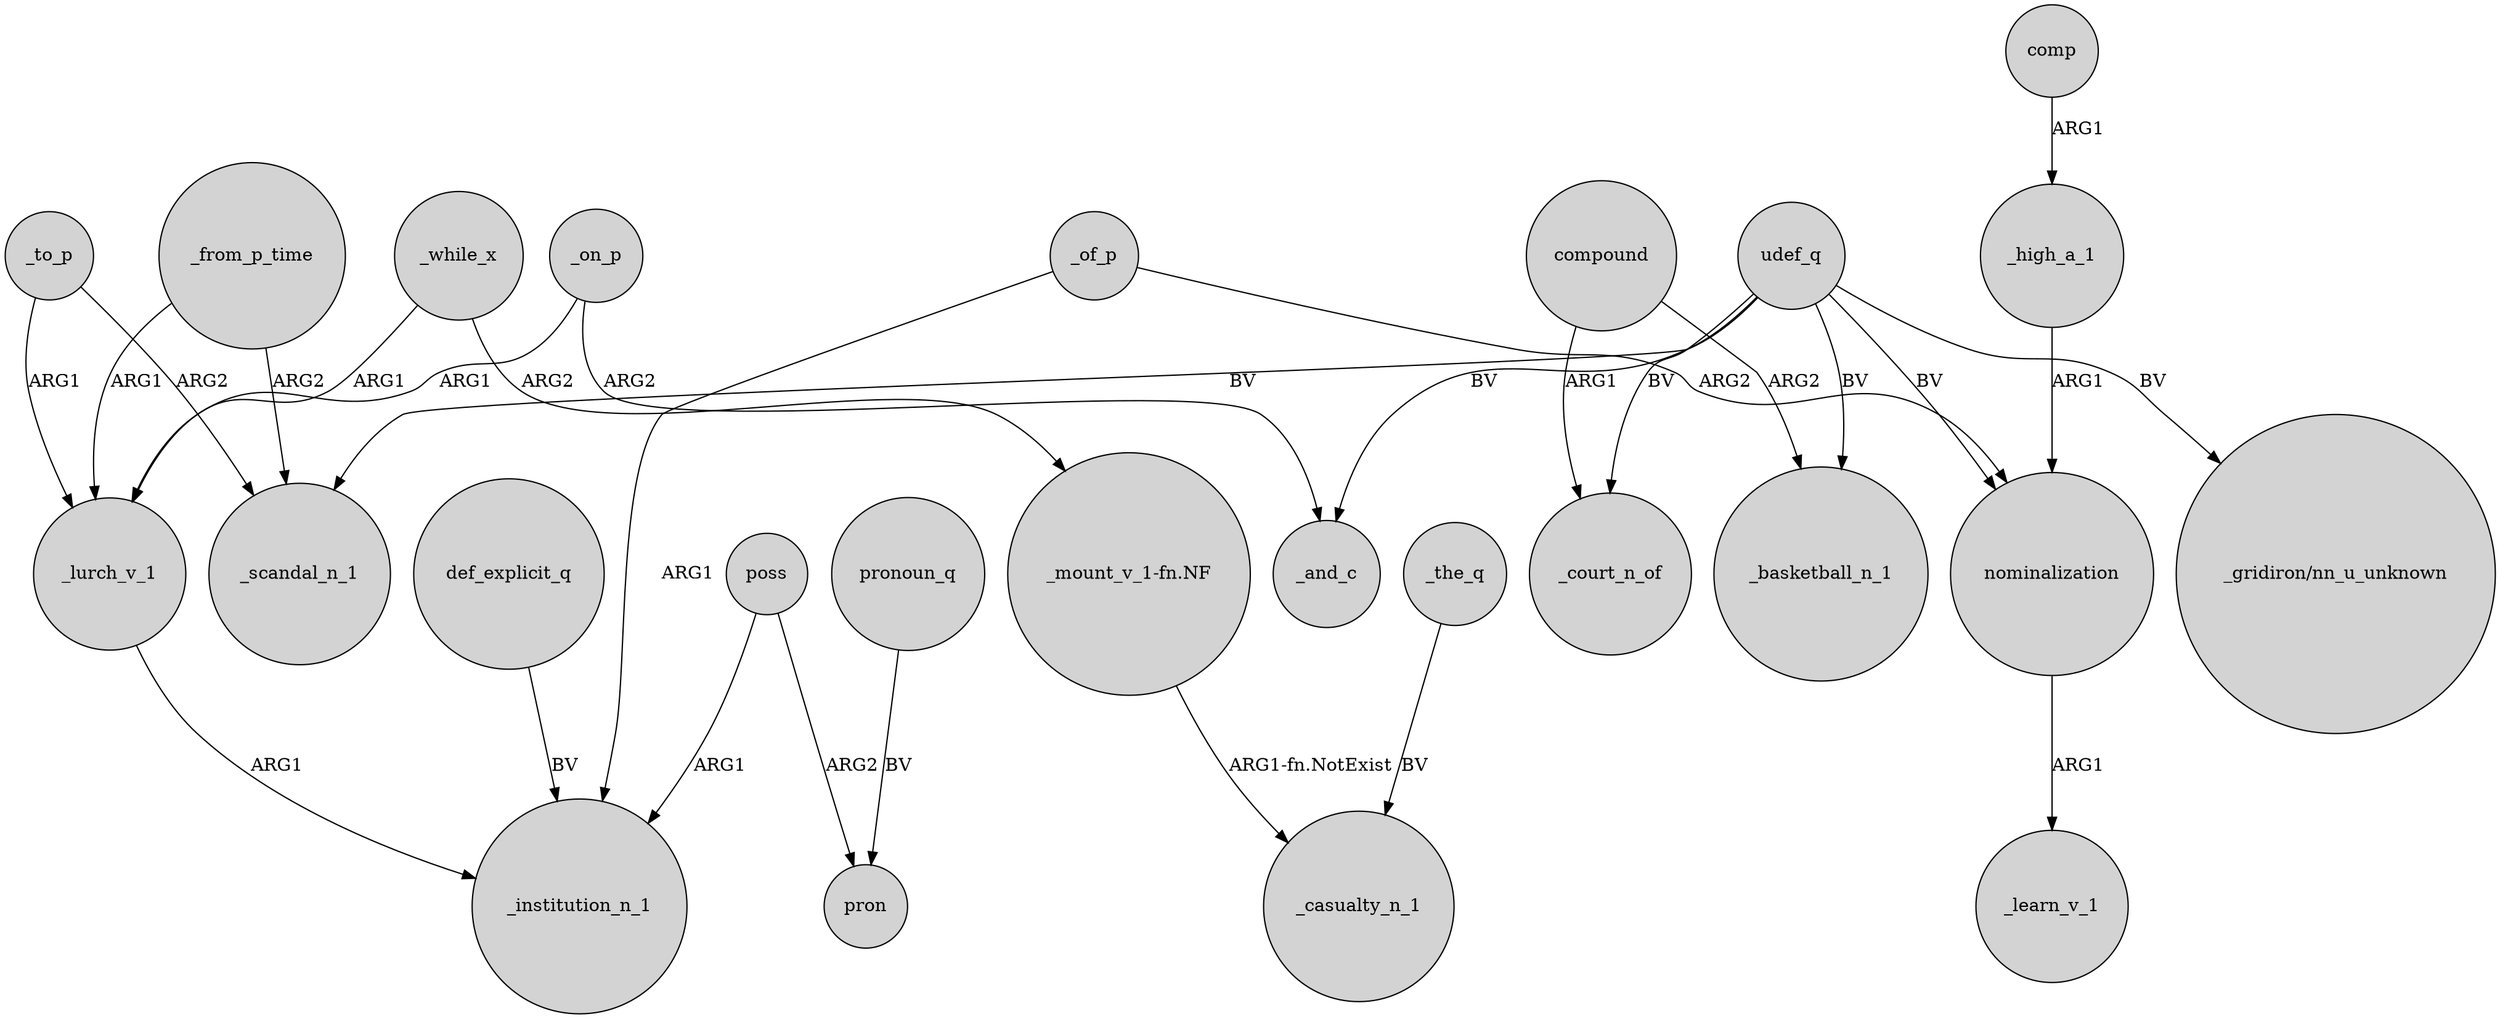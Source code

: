 digraph {
	node [shape=circle style=filled]
	_lurch_v_1 -> _institution_n_1 [label=ARG1]
	poss -> pron [label=ARG2]
	nominalization -> _learn_v_1 [label=ARG1]
	udef_q -> _scandal_n_1 [label=BV]
	udef_q -> _court_n_of [label=BV]
	def_explicit_q -> _institution_n_1 [label=BV]
	udef_q -> "_gridiron/nn_u_unknown" [label=BV]
	comp -> _high_a_1 [label=ARG1]
	_from_p_time -> _lurch_v_1 [label=ARG1]
	_the_q -> _casualty_n_1 [label=BV]
	pronoun_q -> pron [label=BV]
	_while_x -> "_mount_v_1-fn.NF" [label=ARG2]
	_from_p_time -> _scandal_n_1 [label=ARG2]
	_to_p -> _scandal_n_1 [label=ARG2]
	_of_p -> nominalization [label=ARG2]
	_while_x -> _lurch_v_1 [label=ARG1]
	udef_q -> _basketball_n_1 [label=BV]
	_high_a_1 -> nominalization [label=ARG1]
	udef_q -> nominalization [label=BV]
	"_mount_v_1-fn.NF" -> _casualty_n_1 [label="ARG1-fn.NotExist"]
	_on_p -> _lurch_v_1 [label=ARG1]
	_to_p -> _lurch_v_1 [label=ARG1]
	_on_p -> _and_c [label=ARG2]
	poss -> _institution_n_1 [label=ARG1]
	_of_p -> _institution_n_1 [label=ARG1]
	udef_q -> _and_c [label=BV]
	compound -> _court_n_of [label=ARG1]
	compound -> _basketball_n_1 [label=ARG2]
}
